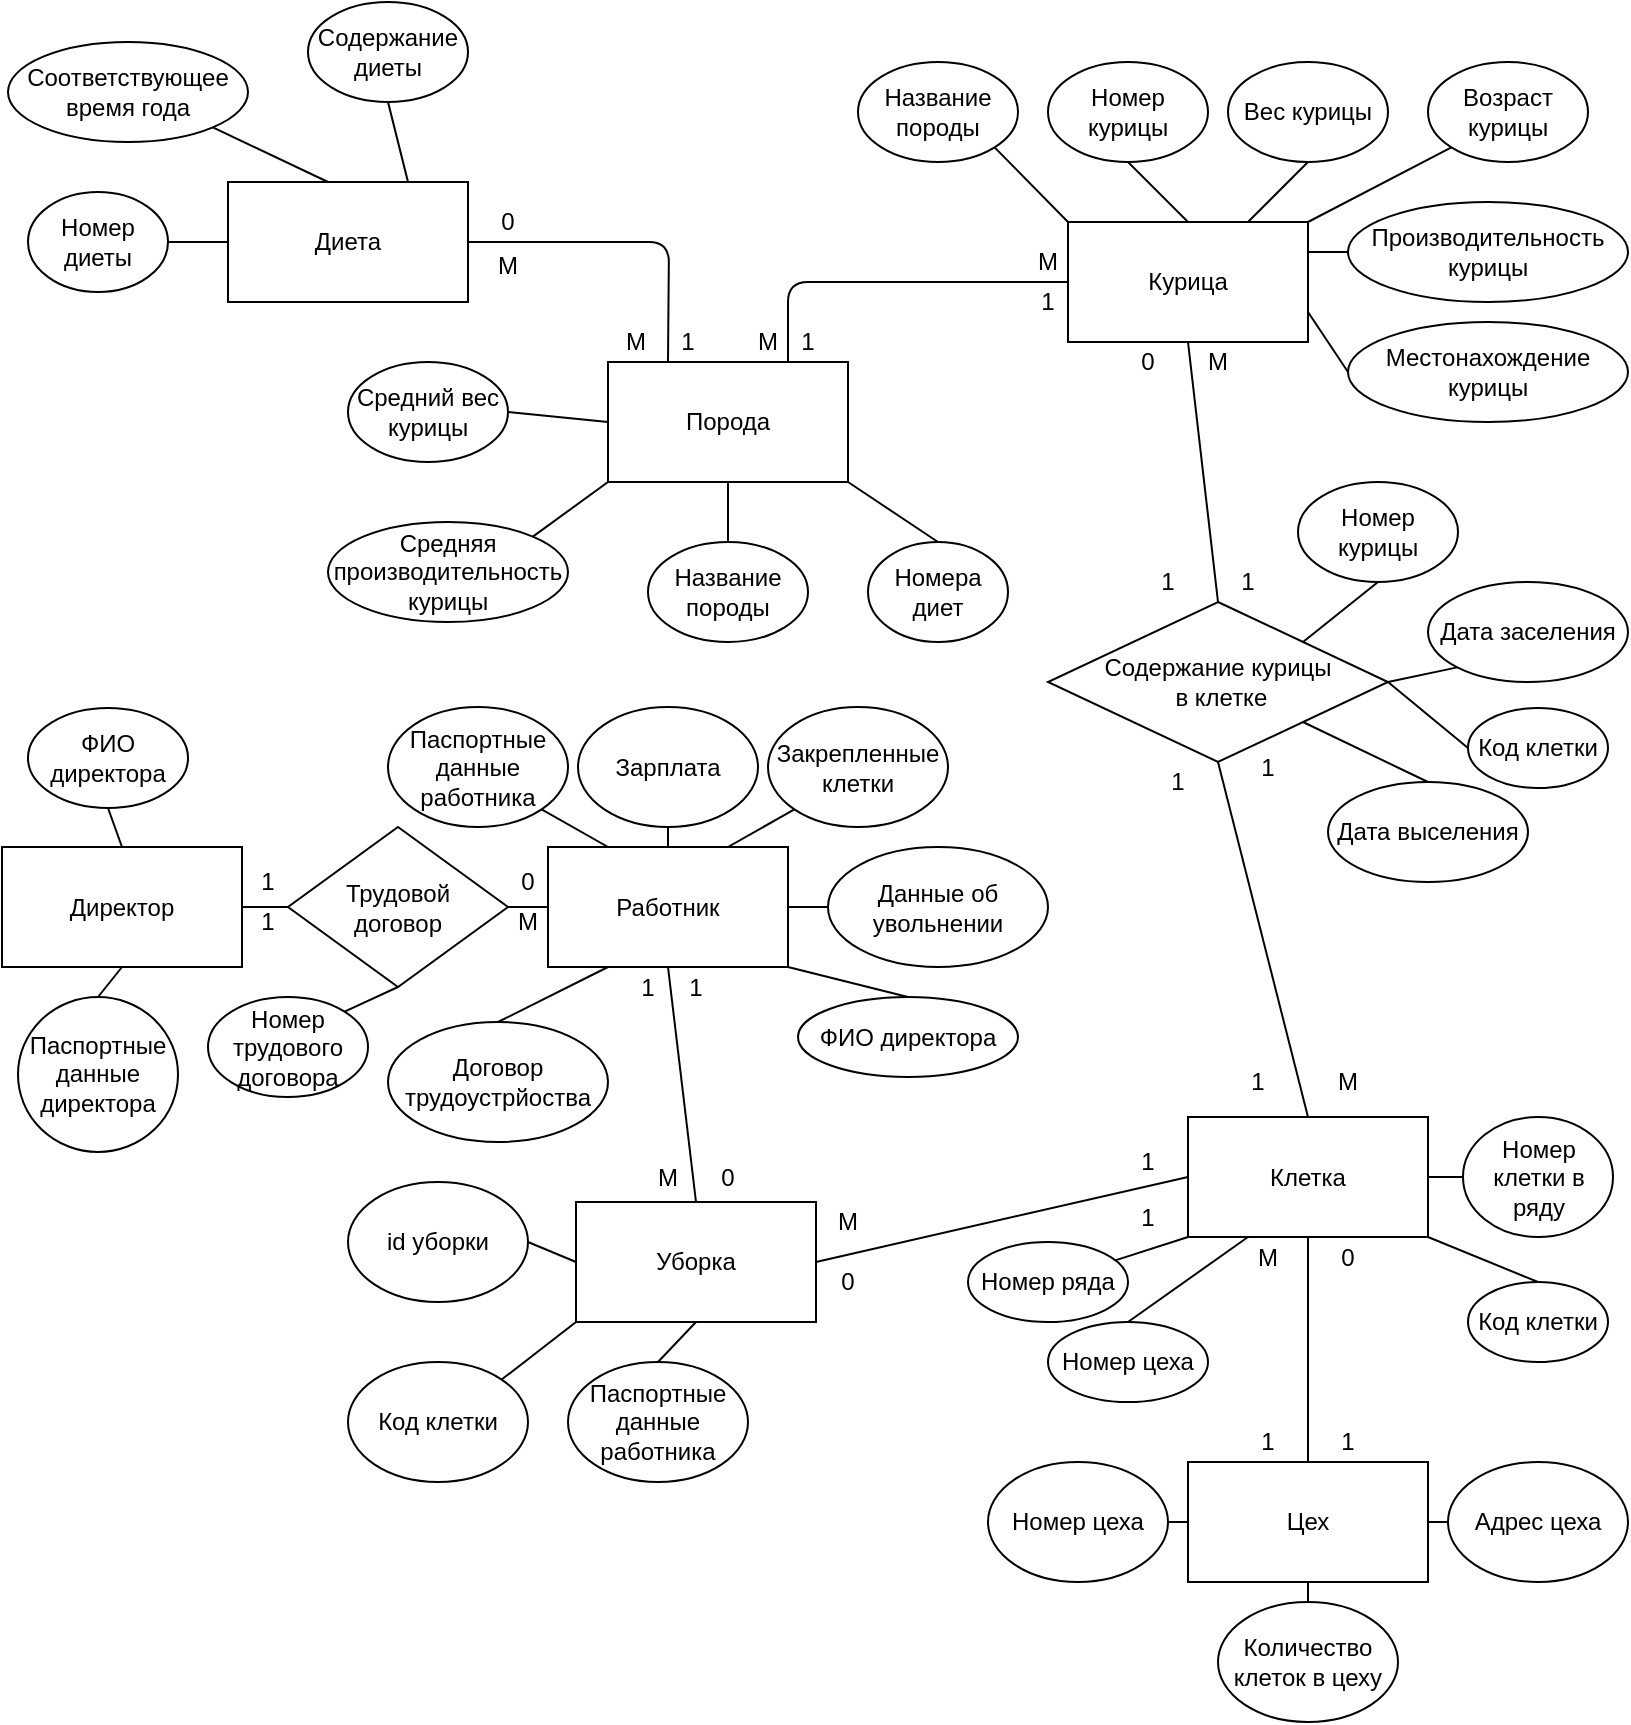 <mxfile version="13.9.6" type="device"><diagram id="3hygrFTuJTa6FnFG5Qnw" name="Page-1"><mxGraphModel dx="1837" dy="1015" grid="1" gridSize="10" guides="1" tooltips="1" connect="1" arrows="1" fold="1" page="1" pageScale="1" pageWidth="827" pageHeight="1169" math="0" shadow="0"><root><mxCell id="0"/><mxCell id="1" parent="0"/><mxCell id="dx85IP4r31LoN3M0915z-1" value="Диета" style="rounded=0;whiteSpace=wrap;html=1;" parent="1" vertex="1"><mxGeometry x="120" y="100" width="120" height="60" as="geometry"/></mxCell><mxCell id="dx85IP4r31LoN3M0915z-2" value="Номер диеты" style="ellipse;whiteSpace=wrap;html=1;" parent="1" vertex="1"><mxGeometry x="20" y="105" width="70" height="50" as="geometry"/></mxCell><mxCell id="dx85IP4r31LoN3M0915z-3" value="Соответствующее время года" style="ellipse;whiteSpace=wrap;html=1;" parent="1" vertex="1"><mxGeometry x="10" y="30" width="120" height="50" as="geometry"/></mxCell><mxCell id="dx85IP4r31LoN3M0915z-4" value="Содержание диеты" style="ellipse;whiteSpace=wrap;html=1;direction=south;" parent="1" vertex="1"><mxGeometry x="160" y="10" width="80" height="50" as="geometry"/></mxCell><mxCell id="dx85IP4r31LoN3M0915z-5" value="" style="endArrow=none;html=1;exitX=0.75;exitY=0;exitDx=0;exitDy=0;entryX=1;entryY=0.5;entryDx=0;entryDy=0;" parent="1" source="dx85IP4r31LoN3M0915z-1" target="dx85IP4r31LoN3M0915z-4" edge="1"><mxGeometry width="50" height="50" relative="1" as="geometry"><mxPoint x="390" y="190" as="sourcePoint"/><mxPoint x="440" y="140" as="targetPoint"/></mxGeometry></mxCell><mxCell id="dx85IP4r31LoN3M0915z-6" value="" style="endArrow=none;html=1;exitX=0.417;exitY=0;exitDx=0;exitDy=0;entryX=1;entryY=1;entryDx=0;entryDy=0;exitPerimeter=0;" parent="1" source="dx85IP4r31LoN3M0915z-1" target="dx85IP4r31LoN3M0915z-3" edge="1"><mxGeometry width="50" height="50" relative="1" as="geometry"><mxPoint x="220" y="110" as="sourcePoint"/><mxPoint x="210" y="70" as="targetPoint"/></mxGeometry></mxCell><mxCell id="dx85IP4r31LoN3M0915z-7" value="" style="endArrow=none;html=1;exitX=0;exitY=0.5;exitDx=0;exitDy=0;entryX=1;entryY=0.5;entryDx=0;entryDy=0;" parent="1" source="dx85IP4r31LoN3M0915z-1" target="dx85IP4r31LoN3M0915z-2" edge="1"><mxGeometry width="50" height="50" relative="1" as="geometry"><mxPoint x="230" y="120" as="sourcePoint"/><mxPoint x="83" y="135" as="targetPoint"/></mxGeometry></mxCell><mxCell id="dx85IP4r31LoN3M0915z-8" value="Порода" style="rounded=0;whiteSpace=wrap;html=1;" parent="1" vertex="1"><mxGeometry x="310" y="190" width="120" height="60" as="geometry"/></mxCell><mxCell id="dx85IP4r31LoN3M0915z-9" value="Название породы" style="ellipse;whiteSpace=wrap;html=1;" parent="1" vertex="1"><mxGeometry x="330" y="280" width="80" height="50" as="geometry"/></mxCell><mxCell id="dx85IP4r31LoN3M0915z-10" value="Средняя производительность курицы" style="ellipse;whiteSpace=wrap;html=1;" parent="1" vertex="1"><mxGeometry x="170" y="270" width="120" height="50" as="geometry"/></mxCell><mxCell id="dx85IP4r31LoN3M0915z-11" value="Средний вес курицы" style="ellipse;whiteSpace=wrap;html=1;" parent="1" vertex="1"><mxGeometry x="180" y="190" width="80" height="50" as="geometry"/></mxCell><mxCell id="dx85IP4r31LoN3M0915z-13" value="" style="endArrow=none;html=1;exitX=0.5;exitY=0;exitDx=0;exitDy=0;entryX=0.5;entryY=1;entryDx=0;entryDy=0;" parent="1" source="dx85IP4r31LoN3M0915z-9" target="dx85IP4r31LoN3M0915z-8" edge="1"><mxGeometry width="50" height="50" relative="1" as="geometry"><mxPoint x="390" y="280" as="sourcePoint"/><mxPoint x="440" y="230" as="targetPoint"/></mxGeometry></mxCell><mxCell id="dx85IP4r31LoN3M0915z-14" value="" style="endArrow=none;html=1;exitX=1;exitY=0;exitDx=0;exitDy=0;entryX=0;entryY=1;entryDx=0;entryDy=0;" parent="1" source="dx85IP4r31LoN3M0915z-10" target="dx85IP4r31LoN3M0915z-8" edge="1"><mxGeometry width="50" height="50" relative="1" as="geometry"><mxPoint x="380" y="290" as="sourcePoint"/><mxPoint x="380" y="260" as="targetPoint"/></mxGeometry></mxCell><mxCell id="dx85IP4r31LoN3M0915z-15" value="" style="endArrow=none;html=1;exitX=1;exitY=0.5;exitDx=0;exitDy=0;entryX=0;entryY=0.5;entryDx=0;entryDy=0;" parent="1" source="dx85IP4r31LoN3M0915z-11" target="dx85IP4r31LoN3M0915z-8" edge="1"><mxGeometry width="50" height="50" relative="1" as="geometry"><mxPoint x="390" y="300" as="sourcePoint"/><mxPoint x="390" y="270" as="targetPoint"/></mxGeometry></mxCell><mxCell id="dx85IP4r31LoN3M0915z-16" value="Курица" style="rounded=0;whiteSpace=wrap;html=1;" parent="1" vertex="1"><mxGeometry x="540" y="120" width="120" height="60" as="geometry"/></mxCell><mxCell id="dx85IP4r31LoN3M0915z-17" value="Номер курицы" style="ellipse;whiteSpace=wrap;html=1;" parent="1" vertex="1"><mxGeometry x="530" y="40" width="80" height="50" as="geometry"/></mxCell><mxCell id="dx85IP4r31LoN3M0915z-18" value="Вес курицы" style="ellipse;whiteSpace=wrap;html=1;" parent="1" vertex="1"><mxGeometry x="620" y="40" width="80" height="50" as="geometry"/></mxCell><mxCell id="dx85IP4r31LoN3M0915z-19" value="Возраст курицы" style="ellipse;whiteSpace=wrap;html=1;" parent="1" vertex="1"><mxGeometry x="720" y="40" width="80" height="50" as="geometry"/></mxCell><mxCell id="dx85IP4r31LoN3M0915z-20" value="Производительность курицы" style="ellipse;whiteSpace=wrap;html=1;" parent="1" vertex="1"><mxGeometry x="680" y="110" width="140" height="50" as="geometry"/></mxCell><mxCell id="dx85IP4r31LoN3M0915z-21" value="Местонахождение курицы" style="ellipse;whiteSpace=wrap;html=1;" parent="1" vertex="1"><mxGeometry x="680" y="170" width="140" height="50" as="geometry"/></mxCell><mxCell id="dx85IP4r31LoN3M0915z-22" value="" style="endArrow=none;html=1;exitX=1;exitY=0;exitDx=0;exitDy=0;entryX=0;entryY=1;entryDx=0;entryDy=0;" parent="1" source="dx85IP4r31LoN3M0915z-16" target="dx85IP4r31LoN3M0915z-19" edge="1"><mxGeometry width="50" height="50" relative="1" as="geometry"><mxPoint x="390" y="280" as="sourcePoint"/><mxPoint x="440" y="230" as="targetPoint"/></mxGeometry></mxCell><mxCell id="dx85IP4r31LoN3M0915z-23" value="" style="endArrow=none;html=1;entryX=0.5;entryY=1;entryDx=0;entryDy=0;exitX=0.5;exitY=0;exitDx=0;exitDy=0;" parent="1" source="dx85IP4r31LoN3M0915z-16" target="dx85IP4r31LoN3M0915z-17" edge="1"><mxGeometry width="50" height="50" relative="1" as="geometry"><mxPoint x="390" y="280" as="sourcePoint"/><mxPoint x="440" y="230" as="targetPoint"/></mxGeometry></mxCell><mxCell id="dx85IP4r31LoN3M0915z-24" value="" style="endArrow=none;html=1;exitX=0.5;exitY=1;exitDx=0;exitDy=0;entryX=0.75;entryY=0;entryDx=0;entryDy=0;" parent="1" source="dx85IP4r31LoN3M0915z-18" target="dx85IP4r31LoN3M0915z-16" edge="1"><mxGeometry width="50" height="50" relative="1" as="geometry"><mxPoint x="390" y="280" as="sourcePoint"/><mxPoint x="440" y="230" as="targetPoint"/></mxGeometry></mxCell><mxCell id="dx85IP4r31LoN3M0915z-25" value="" style="endArrow=none;html=1;entryX=0;entryY=0.5;entryDx=0;entryDy=0;exitX=1;exitY=0.25;exitDx=0;exitDy=0;" parent="1" source="dx85IP4r31LoN3M0915z-16" target="dx85IP4r31LoN3M0915z-20" edge="1"><mxGeometry width="50" height="50" relative="1" as="geometry"><mxPoint x="390" y="280" as="sourcePoint"/><mxPoint x="440" y="230" as="targetPoint"/></mxGeometry></mxCell><mxCell id="dx85IP4r31LoN3M0915z-26" value="" style="endArrow=none;html=1;exitX=0;exitY=0.5;exitDx=0;exitDy=0;entryX=1;entryY=0.75;entryDx=0;entryDy=0;" parent="1" source="dx85IP4r31LoN3M0915z-21" target="dx85IP4r31LoN3M0915z-16" edge="1"><mxGeometry width="50" height="50" relative="1" as="geometry"><mxPoint x="390" y="280" as="sourcePoint"/><mxPoint x="440" y="230" as="targetPoint"/></mxGeometry></mxCell><mxCell id="dx85IP4r31LoN3M0915z-27" value="Директор" style="rounded=0;whiteSpace=wrap;html=1;" parent="1" vertex="1"><mxGeometry x="7" y="432.5" width="120" height="60" as="geometry"/></mxCell><mxCell id="dx85IP4r31LoN3M0915z-28" value="ФИО директора" style="ellipse;whiteSpace=wrap;html=1;" parent="1" vertex="1"><mxGeometry x="20" y="363" width="80" height="50" as="geometry"/></mxCell><mxCell id="dx85IP4r31LoN3M0915z-29" value="" style="endArrow=none;html=1;exitX=0.5;exitY=0;exitDx=0;exitDy=0;entryX=0.5;entryY=1;entryDx=0;entryDy=0;" parent="1" source="dx85IP4r31LoN3M0915z-27" target="dx85IP4r31LoN3M0915z-28" edge="1"><mxGeometry width="50" height="50" relative="1" as="geometry"><mxPoint x="310" y="453" as="sourcePoint"/><mxPoint x="360" y="403" as="targetPoint"/></mxGeometry></mxCell><mxCell id="dx85IP4r31LoN3M0915z-30" value="Работник" style="rounded=0;whiteSpace=wrap;html=1;" parent="1" vertex="1"><mxGeometry x="280" y="432.5" width="120" height="60" as="geometry"/></mxCell><mxCell id="dx85IP4r31LoN3M0915z-31" value="Паспортные данные работника" style="ellipse;whiteSpace=wrap;html=1;" parent="1" vertex="1"><mxGeometry x="200" y="362.5" width="90" height="60" as="geometry"/></mxCell><mxCell id="dx85IP4r31LoN3M0915z-32" value="Зарплата" style="ellipse;whiteSpace=wrap;html=1;" parent="1" vertex="1"><mxGeometry x="295" y="362.5" width="90" height="60" as="geometry"/></mxCell><mxCell id="dx85IP4r31LoN3M0915z-33" value="Договор трудоустрйоства" style="ellipse;whiteSpace=wrap;html=1;" parent="1" vertex="1"><mxGeometry x="200" y="520" width="110" height="60" as="geometry"/></mxCell><mxCell id="dx85IP4r31LoN3M0915z-34" value="Данные об увольнении" style="ellipse;whiteSpace=wrap;html=1;" parent="1" vertex="1"><mxGeometry x="420" y="432.5" width="110" height="60" as="geometry"/></mxCell><mxCell id="dx85IP4r31LoN3M0915z-35" value="Закрепленные клетки" style="ellipse;whiteSpace=wrap;html=1;" parent="1" vertex="1"><mxGeometry x="390" y="362.5" width="90" height="60" as="geometry"/></mxCell><mxCell id="dx85IP4r31LoN3M0915z-36" value="" style="endArrow=none;html=1;exitX=1;exitY=1;exitDx=0;exitDy=0;entryX=0.25;entryY=0;entryDx=0;entryDy=0;" parent="1" source="dx85IP4r31LoN3M0915z-31" target="dx85IP4r31LoN3M0915z-30" edge="1"><mxGeometry width="50" height="50" relative="1" as="geometry"><mxPoint x="320" y="482.5" as="sourcePoint"/><mxPoint x="370" y="432.5" as="targetPoint"/></mxGeometry></mxCell><mxCell id="dx85IP4r31LoN3M0915z-37" value="" style="endArrow=none;html=1;exitX=0.5;exitY=0;exitDx=0;exitDy=0;entryX=0.5;entryY=1;entryDx=0;entryDy=0;" parent="1" source="dx85IP4r31LoN3M0915z-30" target="dx85IP4r31LoN3M0915z-32" edge="1"><mxGeometry width="50" height="50" relative="1" as="geometry"><mxPoint x="320" y="482.5" as="sourcePoint"/><mxPoint x="370" y="432.5" as="targetPoint"/></mxGeometry></mxCell><mxCell id="dx85IP4r31LoN3M0915z-38" value="" style="endArrow=none;html=1;exitX=0.75;exitY=0;exitDx=0;exitDy=0;entryX=0;entryY=1;entryDx=0;entryDy=0;" parent="1" source="dx85IP4r31LoN3M0915z-30" target="dx85IP4r31LoN3M0915z-35" edge="1"><mxGeometry width="50" height="50" relative="1" as="geometry"><mxPoint x="370" y="492.5" as="sourcePoint"/><mxPoint x="420" y="442.5" as="targetPoint"/></mxGeometry></mxCell><mxCell id="dx85IP4r31LoN3M0915z-39" value="" style="endArrow=none;html=1;exitX=0;exitY=0.5;exitDx=0;exitDy=0;entryX=1;entryY=0.5;entryDx=0;entryDy=0;" parent="1" source="dx85IP4r31LoN3M0915z-34" edge="1" target="dx85IP4r31LoN3M0915z-30"><mxGeometry width="50" height="50" relative="1" as="geometry"><mxPoint x="330" y="532.5" as="sourcePoint"/><mxPoint x="370" y="492.5" as="targetPoint"/></mxGeometry></mxCell><mxCell id="dx85IP4r31LoN3M0915z-40" value="" style="endArrow=none;html=1;entryX=0.25;entryY=1;entryDx=0;entryDy=0;exitX=0.5;exitY=0;exitDx=0;exitDy=0;" parent="1" source="dx85IP4r31LoN3M0915z-33" target="dx85IP4r31LoN3M0915z-30" edge="1"><mxGeometry width="50" height="50" relative="1" as="geometry"><mxPoint x="310" y="542.5" as="sourcePoint"/><mxPoint x="360" y="492.5" as="targetPoint"/></mxGeometry></mxCell><mxCell id="dx85IP4r31LoN3M0915z-41" value="Клетка" style="rounded=0;whiteSpace=wrap;html=1;" parent="1" vertex="1"><mxGeometry x="600" y="567.5" width="120" height="60" as="geometry"/></mxCell><mxCell id="dx85IP4r31LoN3M0915z-42" value="Код клетки" style="ellipse;whiteSpace=wrap;html=1;" parent="1" vertex="1"><mxGeometry x="740" y="650" width="70" height="40" as="geometry"/></mxCell><mxCell id="dx85IP4r31LoN3M0915z-43" value="Номер цеха" style="ellipse;whiteSpace=wrap;html=1;" parent="1" vertex="1"><mxGeometry x="530" y="670" width="80" height="40" as="geometry"/></mxCell><mxCell id="dx85IP4r31LoN3M0915z-44" value="Номер ряда" style="ellipse;whiteSpace=wrap;html=1;" parent="1" vertex="1"><mxGeometry x="490" y="630" width="80" height="40" as="geometry"/></mxCell><mxCell id="dx85IP4r31LoN3M0915z-45" value="Номер клетки в ряду" style="ellipse;whiteSpace=wrap;html=1;" parent="1" vertex="1"><mxGeometry x="737.5" y="567.5" width="75" height="60" as="geometry"/></mxCell><mxCell id="dx85IP4r31LoN3M0915z-47" value="" style="endArrow=none;html=1;entryX=1;entryY=0.5;entryDx=0;entryDy=0;exitX=0;exitY=0.5;exitDx=0;exitDy=0;" parent="1" source="dx85IP4r31LoN3M0915z-45" target="dx85IP4r31LoN3M0915z-41" edge="1"><mxGeometry width="50" height="50" relative="1" as="geometry"><mxPoint x="740" y="598" as="sourcePoint"/><mxPoint x="570" y="500" as="targetPoint"/></mxGeometry></mxCell><mxCell id="dx85IP4r31LoN3M0915z-48" value="" style="endArrow=none;html=1;entryX=0;entryY=1;entryDx=0;entryDy=0;" parent="1" source="dx85IP4r31LoN3M0915z-44" target="dx85IP4r31LoN3M0915z-41" edge="1"><mxGeometry width="50" height="50" relative="1" as="geometry"><mxPoint x="520" y="550" as="sourcePoint"/><mxPoint x="570" y="500" as="targetPoint"/></mxGeometry></mxCell><mxCell id="dx85IP4r31LoN3M0915z-49" value="" style="endArrow=none;html=1;exitX=0.5;exitY=0;exitDx=0;exitDy=0;entryX=0.25;entryY=1;entryDx=0;entryDy=0;" parent="1" source="dx85IP4r31LoN3M0915z-43" target="dx85IP4r31LoN3M0915z-41" edge="1"><mxGeometry width="50" height="50" relative="1" as="geometry"><mxPoint x="520" y="550" as="sourcePoint"/><mxPoint x="570" y="500" as="targetPoint"/></mxGeometry></mxCell><mxCell id="dx85IP4r31LoN3M0915z-50" value="" style="endArrow=none;html=1;exitX=0.5;exitY=0;exitDx=0;exitDy=0;entryX=1;entryY=1;entryDx=0;entryDy=0;" parent="1" source="dx85IP4r31LoN3M0915z-42" target="dx85IP4r31LoN3M0915z-41" edge="1"><mxGeometry width="50" height="50" relative="1" as="geometry"><mxPoint x="520" y="550" as="sourcePoint"/><mxPoint x="570" y="500" as="targetPoint"/></mxGeometry></mxCell><mxCell id="dx85IP4r31LoN3M0915z-52" value="" style="endArrow=none;html=1;exitX=1;exitY=0.5;exitDx=0;exitDy=0;edgeStyle=orthogonalEdgeStyle;" parent="1" source="dx85IP4r31LoN3M0915z-1" edge="1"><mxGeometry width="50" height="50" relative="1" as="geometry"><mxPoint x="450" y="330" as="sourcePoint"/><mxPoint x="340" y="190" as="targetPoint"/></mxGeometry></mxCell><mxCell id="dx85IP4r31LoN3M0915z-53" value="М" style="text;html=1;strokeColor=none;fillColor=none;align=center;verticalAlign=middle;whiteSpace=wrap;rounded=0;" parent="1" vertex="1"><mxGeometry x="304" y="170" width="40" height="20" as="geometry"/></mxCell><mxCell id="dx85IP4r31LoN3M0915z-54" value="М" style="text;html=1;strokeColor=none;fillColor=none;align=center;verticalAlign=middle;whiteSpace=wrap;rounded=0;" parent="1" vertex="1"><mxGeometry x="240" y="132" width="40" height="20" as="geometry"/></mxCell><mxCell id="dx85IP4r31LoN3M0915z-55" value="0" style="text;html=1;strokeColor=none;fillColor=none;align=center;verticalAlign=middle;whiteSpace=wrap;rounded=0;" parent="1" vertex="1"><mxGeometry x="240" y="110" width="40" height="20" as="geometry"/></mxCell><mxCell id="dx85IP4r31LoN3M0915z-56" value="1" style="text;html=1;strokeColor=none;fillColor=none;align=center;verticalAlign=middle;whiteSpace=wrap;rounded=0;" parent="1" vertex="1"><mxGeometry x="330" y="170" width="40" height="20" as="geometry"/></mxCell><mxCell id="dx85IP4r31LoN3M0915z-57" value="" style="endArrow=none;html=1;exitX=0;exitY=0.5;exitDx=0;exitDy=0;edgeStyle=orthogonalEdgeStyle;entryX=0.75;entryY=0;entryDx=0;entryDy=0;" parent="1" source="dx85IP4r31LoN3M0915z-16" target="dx85IP4r31LoN3M0915z-8" edge="1"><mxGeometry width="50" height="50" relative="1" as="geometry"><mxPoint x="354" y="105" as="sourcePoint"/><mxPoint x="454" y="165" as="targetPoint"/></mxGeometry></mxCell><mxCell id="dx85IP4r31LoN3M0915z-58" value="М" style="text;html=1;strokeColor=none;fillColor=none;align=center;verticalAlign=middle;whiteSpace=wrap;rounded=0;" parent="1" vertex="1"><mxGeometry x="370" y="170" width="40" height="20" as="geometry"/></mxCell><mxCell id="dx85IP4r31LoN3M0915z-59" value="М" style="text;html=1;strokeColor=none;fillColor=none;align=center;verticalAlign=middle;whiteSpace=wrap;rounded=0;" parent="1" vertex="1"><mxGeometry x="510" y="130" width="40" height="20" as="geometry"/></mxCell><mxCell id="dx85IP4r31LoN3M0915z-60" value="1" style="text;html=1;strokeColor=none;fillColor=none;align=center;verticalAlign=middle;whiteSpace=wrap;rounded=0;" parent="1" vertex="1"><mxGeometry x="390" y="170" width="40" height="20" as="geometry"/></mxCell><mxCell id="dx85IP4r31LoN3M0915z-61" value="1" style="text;html=1;strokeColor=none;fillColor=none;align=center;verticalAlign=middle;whiteSpace=wrap;rounded=0;" parent="1" vertex="1"><mxGeometry x="510" y="150" width="40" height="20" as="geometry"/></mxCell><mxCell id="dx85IP4r31LoN3M0915z-63" value="1" style="text;html=1;strokeColor=none;fillColor=none;align=center;verticalAlign=middle;whiteSpace=wrap;rounded=0;" parent="1" vertex="1"><mxGeometry x="120" y="440" width="40" height="20" as="geometry"/></mxCell><mxCell id="dx85IP4r31LoN3M0915z-64" value="0&lt;span style=&quot;color: rgba(0 , 0 , 0 , 0) ; font-family: monospace ; font-size: 0px&quot;&gt;%3CmxGraphModel%3E%3Croot%3E%3CmxCell%20id%3D%220%22%2F%3E%3CmxCell%20id%3D%221%22%20parent%3D%220%22%2F%3E%3CmxCell%20id%3D%222%22%20value%3D%221%22%20style%3D%22text%3Bhtml%3D1%3BstrokeColor%3Dnone%3BfillColor%3Dnone%3Balign%3Dcenter%3BverticalAlign%3Dmiddle%3BwhiteSpace%3Dwrap%3Brounded%3D0%3B%22%20vertex%3D%221%22%20parent%3D%221%22%3E%3CmxGeometry%20x%3D%22330%22%20y%3D%22170%22%20width%3D%2240%22%20height%3D%2220%22%20as%3D%22geometry%22%2F%3E%3C%2FmxCell%3E%3C%2Froot%3E%3C%2FmxGraphModel%3E&lt;/span&gt;" style="text;html=1;strokeColor=none;fillColor=none;align=center;verticalAlign=middle;whiteSpace=wrap;rounded=0;" parent="1" vertex="1"><mxGeometry x="250" y="440" width="40" height="20" as="geometry"/></mxCell><mxCell id="dx85IP4r31LoN3M0915z-65" value="М" style="text;html=1;strokeColor=none;fillColor=none;align=center;verticalAlign=middle;whiteSpace=wrap;rounded=0;" parent="1" vertex="1"><mxGeometry x="250" y="460" width="40" height="20" as="geometry"/></mxCell><mxCell id="dx85IP4r31LoN3M0915z-66" value="1" style="text;html=1;strokeColor=none;fillColor=none;align=center;verticalAlign=middle;whiteSpace=wrap;rounded=0;" parent="1" vertex="1"><mxGeometry x="120" y="460" width="40" height="20" as="geometry"/></mxCell><mxCell id="dx85IP4r31LoN3M0915z-67" value="Содержание курицы&lt;br&gt;&amp;nbsp;в клетке" style="rhombus;whiteSpace=wrap;html=1;" parent="1" vertex="1"><mxGeometry x="530" y="310" width="170" height="80" as="geometry"/></mxCell><mxCell id="dx85IP4r31LoN3M0915z-68" value="Дата заселения" style="ellipse;whiteSpace=wrap;html=1;" parent="1" vertex="1"><mxGeometry x="720" y="300" width="100" height="50" as="geometry"/></mxCell><mxCell id="dx85IP4r31LoN3M0915z-69" value="" style="endArrow=none;html=1;entryX=0;entryY=1;entryDx=0;entryDy=0;exitX=1;exitY=0.5;exitDx=0;exitDy=0;" parent="1" source="dx85IP4r31LoN3M0915z-67" target="dx85IP4r31LoN3M0915z-68" edge="1"><mxGeometry width="50" height="50" relative="1" as="geometry"><mxPoint x="500" y="400" as="sourcePoint"/><mxPoint x="550" y="350" as="targetPoint"/></mxGeometry></mxCell><mxCell id="dx85IP4r31LoN3M0915z-70" value="" style="endArrow=none;html=1;entryX=0.5;entryY=1;entryDx=0;entryDy=0;exitX=0.5;exitY=0;exitDx=0;exitDy=0;" parent="1" source="dx85IP4r31LoN3M0915z-67" target="dx85IP4r31LoN3M0915z-16" edge="1"><mxGeometry width="50" height="50" relative="1" as="geometry"><mxPoint x="500" y="400" as="sourcePoint"/><mxPoint x="550" y="350" as="targetPoint"/></mxGeometry></mxCell><mxCell id="dx85IP4r31LoN3M0915z-72" value="" style="endArrow=none;html=1;entryX=0.5;entryY=1;entryDx=0;entryDy=0;exitX=0.5;exitY=0;exitDx=0;exitDy=0;" parent="1" source="dx85IP4r31LoN3M0915z-41" target="dx85IP4r31LoN3M0915z-67" edge="1"><mxGeometry width="50" height="50" relative="1" as="geometry"><mxPoint x="500" y="400" as="sourcePoint"/><mxPoint x="550" y="350" as="targetPoint"/></mxGeometry></mxCell><mxCell id="dx85IP4r31LoN3M0915z-76" value="1" style="text;html=1;strokeColor=none;fillColor=none;align=center;verticalAlign=middle;whiteSpace=wrap;rounded=0;" parent="1" vertex="1"><mxGeometry x="620" y="382.5" width="40" height="20" as="geometry"/></mxCell><mxCell id="dx85IP4r31LoN3M0915z-77" value="М" style="text;html=1;strokeColor=none;fillColor=none;align=center;verticalAlign=middle;whiteSpace=wrap;rounded=0;" parent="1" vertex="1"><mxGeometry x="660" y="540" width="40" height="20" as="geometry"/></mxCell><mxCell id="dx85IP4r31LoN3M0915z-78" value="1" style="text;html=1;strokeColor=none;fillColor=none;align=center;verticalAlign=middle;whiteSpace=wrap;rounded=0;" parent="1" vertex="1"><mxGeometry x="610" y="290" width="40" height="20" as="geometry"/></mxCell><mxCell id="dx85IP4r31LoN3M0915z-79" value="М" style="text;html=1;strokeColor=none;fillColor=none;align=center;verticalAlign=middle;whiteSpace=wrap;rounded=0;" parent="1" vertex="1"><mxGeometry x="595" y="180" width="40" height="20" as="geometry"/></mxCell><mxCell id="dx85IP4r31LoN3M0915z-82" value="1" style="text;html=1;strokeColor=none;fillColor=none;align=center;verticalAlign=middle;whiteSpace=wrap;rounded=0;" parent="1" vertex="1"><mxGeometry x="575" y="390" width="40" height="20" as="geometry"/></mxCell><mxCell id="dx85IP4r31LoN3M0915z-83" value="1" style="text;html=1;strokeColor=none;fillColor=none;align=center;verticalAlign=middle;whiteSpace=wrap;rounded=0;" parent="1" vertex="1"><mxGeometry x="615" y="540" width="40" height="20" as="geometry"/></mxCell><mxCell id="dx85IP4r31LoN3M0915z-84" value="1" style="text;html=1;strokeColor=none;fillColor=none;align=center;verticalAlign=middle;whiteSpace=wrap;rounded=0;" parent="1" vertex="1"><mxGeometry x="570" y="290" width="40" height="20" as="geometry"/></mxCell><mxCell id="dx85IP4r31LoN3M0915z-85" value="0" style="text;html=1;strokeColor=none;fillColor=none;align=center;verticalAlign=middle;whiteSpace=wrap;rounded=0;" parent="1" vertex="1"><mxGeometry x="560" y="180" width="40" height="20" as="geometry"/></mxCell><mxCell id="dx85IP4r31LoN3M0915z-86" value="ФИО директора" style="ellipse;whiteSpace=wrap;html=1;" parent="1" vertex="1"><mxGeometry x="405" y="507.5" width="110" height="40" as="geometry"/></mxCell><mxCell id="dx85IP4r31LoN3M0915z-87" value="" style="endArrow=none;html=1;exitX=1;exitY=1;exitDx=0;exitDy=0;entryX=0.5;entryY=0;entryDx=0;entryDy=0;" parent="1" source="dx85IP4r31LoN3M0915z-30" target="dx85IP4r31LoN3M0915z-86" edge="1"><mxGeometry width="50" height="50" relative="1" as="geometry"><mxPoint x="500" y="500" as="sourcePoint"/><mxPoint x="550" y="450" as="targetPoint"/></mxGeometry></mxCell><mxCell id="dx85IP4r31LoN3M0915z-88" value="Номера диет" style="ellipse;whiteSpace=wrap;html=1;" parent="1" vertex="1"><mxGeometry x="440" y="280" width="70" height="50" as="geometry"/></mxCell><mxCell id="dx85IP4r31LoN3M0915z-89" value="" style="endArrow=none;html=1;exitX=0.5;exitY=0;exitDx=0;exitDy=0;entryX=1;entryY=1;entryDx=0;entryDy=0;" parent="1" source="dx85IP4r31LoN3M0915z-88" target="dx85IP4r31LoN3M0915z-8" edge="1"><mxGeometry width="50" height="50" relative="1" as="geometry"><mxPoint x="500" y="300" as="sourcePoint"/><mxPoint x="550" y="250" as="targetPoint"/></mxGeometry></mxCell><mxCell id="dx85IP4r31LoN3M0915z-90" value="Название породы" style="ellipse;whiteSpace=wrap;html=1;" parent="1" vertex="1"><mxGeometry x="435" y="40" width="80" height="50" as="geometry"/></mxCell><mxCell id="dx85IP4r31LoN3M0915z-93" value="" style="endArrow=none;html=1;exitX=1;exitY=1;exitDx=0;exitDy=0;entryX=0;entryY=0;entryDx=0;entryDy=0;" parent="1" source="dx85IP4r31LoN3M0915z-90" target="dx85IP4r31LoN3M0915z-16" edge="1"><mxGeometry width="50" height="50" relative="1" as="geometry"><mxPoint x="660" y="300" as="sourcePoint"/><mxPoint x="710" y="250" as="targetPoint"/></mxGeometry></mxCell><mxCell id="dx85IP4r31LoN3M0915z-95" value="Номер курицы" style="ellipse;whiteSpace=wrap;html=1;" parent="1" vertex="1"><mxGeometry x="655" y="250" width="80" height="50" as="geometry"/></mxCell><mxCell id="dx85IP4r31LoN3M0915z-96" value="Код клетки" style="ellipse;whiteSpace=wrap;html=1;" parent="1" vertex="1"><mxGeometry x="740" y="363" width="70" height="40" as="geometry"/></mxCell><mxCell id="dx85IP4r31LoN3M0915z-98" value="" style="endArrow=none;html=1;entryX=0.5;entryY=1;entryDx=0;entryDy=0;exitX=1;exitY=0;exitDx=0;exitDy=0;" parent="1" source="dx85IP4r31LoN3M0915z-67" target="dx85IP4r31LoN3M0915z-95" edge="1"><mxGeometry width="50" height="50" relative="1" as="geometry"><mxPoint x="530" y="480" as="sourcePoint"/><mxPoint x="580" y="430" as="targetPoint"/></mxGeometry></mxCell><mxCell id="dx85IP4r31LoN3M0915z-99" value="" style="endArrow=none;html=1;entryX=0;entryY=0.5;entryDx=0;entryDy=0;exitX=1;exitY=0.5;exitDx=0;exitDy=0;" parent="1" source="dx85IP4r31LoN3M0915z-67" target="dx85IP4r31LoN3M0915z-96" edge="1"><mxGeometry width="50" height="50" relative="1" as="geometry"><mxPoint x="530" y="480" as="sourcePoint"/><mxPoint x="580" y="430" as="targetPoint"/></mxGeometry></mxCell><mxCell id="dx85IP4r31LoN3M0915z-102" value="" style="endArrow=none;html=1;exitX=1;exitY=0.5;exitDx=0;exitDy=0;entryX=0;entryY=0.5;entryDx=0;entryDy=0;" parent="1" source="dx85IP4r31LoN3M0915z-27" edge="1"><mxGeometry width="50" height="50" relative="1" as="geometry"><mxPoint x="260" y="380" as="sourcePoint"/><mxPoint x="150" y="462.5" as="targetPoint"/></mxGeometry></mxCell><mxCell id="dx85IP4r31LoN3M0915z-103" value="" style="endArrow=none;html=1;exitX=1;exitY=0.5;exitDx=0;exitDy=0;entryX=0;entryY=0.5;entryDx=0;entryDy=0;" parent="1" target="dx85IP4r31LoN3M0915z-30" edge="1"><mxGeometry width="50" height="50" relative="1" as="geometry"><mxPoint x="260" y="462.5" as="sourcePoint"/><mxPoint x="160" y="472.5" as="targetPoint"/></mxGeometry></mxCell><mxCell id="dx85IP4r31LoN3M0915z-104" value="Номер трудового договора" style="ellipse;whiteSpace=wrap;html=1;" parent="1" vertex="1"><mxGeometry x="110" y="507.5" width="80" height="50" as="geometry"/></mxCell><mxCell id="dx85IP4r31LoN3M0915z-105" value="" style="endArrow=none;html=1;entryX=0.5;entryY=1;entryDx=0;entryDy=0;exitX=1;exitY=0;exitDx=0;exitDy=0;" parent="1" source="dx85IP4r31LoN3M0915z-104" target="JvPCIDhJvQEWhyGMrATG-45" edge="1"><mxGeometry width="50" height="50" relative="1" as="geometry"><mxPoint x="180" y="500" as="sourcePoint"/><mxPoint x="177.5" y="492.5" as="targetPoint"/></mxGeometry></mxCell><mxCell id="JvPCIDhJvQEWhyGMrATG-6" value="Дата выселения" style="ellipse;whiteSpace=wrap;html=1;" vertex="1" parent="1"><mxGeometry x="670" y="400" width="100" height="50" as="geometry"/></mxCell><mxCell id="JvPCIDhJvQEWhyGMrATG-7" value="" style="endArrow=none;html=1;exitX=0.5;exitY=0;exitDx=0;exitDy=0;entryX=1;entryY=1;entryDx=0;entryDy=0;" edge="1" parent="1" source="JvPCIDhJvQEWhyGMrATG-6" target="dx85IP4r31LoN3M0915z-67"><mxGeometry width="50" height="50" relative="1" as="geometry"><mxPoint x="390" y="320" as="sourcePoint"/><mxPoint x="440" y="270" as="targetPoint"/></mxGeometry></mxCell><mxCell id="JvPCIDhJvQEWhyGMrATG-9" value="Уборка" style="rounded=0;whiteSpace=wrap;html=1;" vertex="1" parent="1"><mxGeometry x="294" y="610" width="120" height="60" as="geometry"/></mxCell><mxCell id="JvPCIDhJvQEWhyGMrATG-11" value="" style="endArrow=none;html=1;exitX=0.5;exitY=0;exitDx=0;exitDy=0;entryX=0.5;entryY=1;entryDx=0;entryDy=0;" edge="1" parent="1" source="JvPCIDhJvQEWhyGMrATG-9" target="dx85IP4r31LoN3M0915z-30"><mxGeometry width="50" height="50" relative="1" as="geometry"><mxPoint x="390" y="480" as="sourcePoint"/><mxPoint x="440" y="430" as="targetPoint"/></mxGeometry></mxCell><mxCell id="JvPCIDhJvQEWhyGMrATG-12" value="id уборки" style="ellipse;whiteSpace=wrap;html=1;" vertex="1" parent="1"><mxGeometry x="180" y="600" width="90" height="60" as="geometry"/></mxCell><mxCell id="JvPCIDhJvQEWhyGMrATG-13" value="Код клетки" style="ellipse;whiteSpace=wrap;html=1;" vertex="1" parent="1"><mxGeometry x="180" y="690" width="90" height="60" as="geometry"/></mxCell><mxCell id="JvPCIDhJvQEWhyGMrATG-14" value="Паспортные данные работника" style="ellipse;whiteSpace=wrap;html=1;" vertex="1" parent="1"><mxGeometry x="290" y="690" width="90" height="60" as="geometry"/></mxCell><mxCell id="JvPCIDhJvQEWhyGMrATG-15" value="" style="endArrow=none;html=1;exitX=0.5;exitY=0;exitDx=0;exitDy=0;entryX=0.5;entryY=1;entryDx=0;entryDy=0;" edge="1" parent="1" source="JvPCIDhJvQEWhyGMrATG-14" target="JvPCIDhJvQEWhyGMrATG-9"><mxGeometry width="50" height="50" relative="1" as="geometry"><mxPoint x="390" y="720" as="sourcePoint"/><mxPoint x="440" y="670" as="targetPoint"/></mxGeometry></mxCell><mxCell id="JvPCIDhJvQEWhyGMrATG-16" value="" style="endArrow=none;html=1;exitX=1;exitY=0;exitDx=0;exitDy=0;entryX=0;entryY=1;entryDx=0;entryDy=0;" edge="1" parent="1" source="JvPCIDhJvQEWhyGMrATG-13" target="JvPCIDhJvQEWhyGMrATG-9"><mxGeometry width="50" height="50" relative="1" as="geometry"><mxPoint x="390" y="720" as="sourcePoint"/><mxPoint x="440" y="670" as="targetPoint"/></mxGeometry></mxCell><mxCell id="JvPCIDhJvQEWhyGMrATG-17" value="" style="endArrow=none;html=1;exitX=1;exitY=0.5;exitDx=0;exitDy=0;entryX=0;entryY=0.5;entryDx=0;entryDy=0;" edge="1" parent="1" source="JvPCIDhJvQEWhyGMrATG-12" target="JvPCIDhJvQEWhyGMrATG-9"><mxGeometry width="50" height="50" relative="1" as="geometry"><mxPoint x="390" y="720" as="sourcePoint"/><mxPoint x="440" y="670" as="targetPoint"/></mxGeometry></mxCell><mxCell id="JvPCIDhJvQEWhyGMrATG-18" value="" style="endArrow=none;html=1;exitX=1;exitY=0.5;exitDx=0;exitDy=0;entryX=0;entryY=0.5;entryDx=0;entryDy=0;" edge="1" parent="1" source="JvPCIDhJvQEWhyGMrATG-9" target="dx85IP4r31LoN3M0915z-41"><mxGeometry width="50" height="50" relative="1" as="geometry"><mxPoint x="390" y="720" as="sourcePoint"/><mxPoint x="440" y="670" as="targetPoint"/></mxGeometry></mxCell><mxCell id="JvPCIDhJvQEWhyGMrATG-19" value="Паспортные данные директора" style="ellipse;whiteSpace=wrap;html=1;" vertex="1" parent="1"><mxGeometry x="15" y="507.5" width="80" height="77.5" as="geometry"/></mxCell><mxCell id="JvPCIDhJvQEWhyGMrATG-20" value="" style="endArrow=none;html=1;exitX=0.5;exitY=0;exitDx=0;exitDy=0;entryX=0.5;entryY=1;entryDx=0;entryDy=0;" edge="1" parent="1" source="JvPCIDhJvQEWhyGMrATG-19" target="dx85IP4r31LoN3M0915z-27"><mxGeometry width="50" height="50" relative="1" as="geometry"><mxPoint x="390" y="480" as="sourcePoint"/><mxPoint x="440" y="430" as="targetPoint"/></mxGeometry></mxCell><mxCell id="JvPCIDhJvQEWhyGMrATG-22" value="Цех" style="rounded=0;whiteSpace=wrap;html=1;" vertex="1" parent="1"><mxGeometry x="600" y="740" width="120" height="60" as="geometry"/></mxCell><mxCell id="JvPCIDhJvQEWhyGMrATG-23" value="Номер цеха" style="ellipse;whiteSpace=wrap;html=1;" vertex="1" parent="1"><mxGeometry x="500" y="740" width="90" height="60" as="geometry"/></mxCell><mxCell id="JvPCIDhJvQEWhyGMrATG-24" value="Адрес цеха" style="ellipse;whiteSpace=wrap;html=1;" vertex="1" parent="1"><mxGeometry x="730" y="740" width="90" height="60" as="geometry"/></mxCell><mxCell id="JvPCIDhJvQEWhyGMrATG-25" value="Количество клеток в цеху" style="ellipse;whiteSpace=wrap;html=1;" vertex="1" parent="1"><mxGeometry x="615" y="810" width="90" height="60" as="geometry"/></mxCell><mxCell id="JvPCIDhJvQEWhyGMrATG-26" value="" style="endArrow=none;html=1;exitX=1;exitY=0.5;exitDx=0;exitDy=0;entryX=0;entryY=0.5;entryDx=0;entryDy=0;" edge="1" parent="1" source="JvPCIDhJvQEWhyGMrATG-23" target="JvPCIDhJvQEWhyGMrATG-22"><mxGeometry width="50" height="50" relative="1" as="geometry"><mxPoint x="390" y="640" as="sourcePoint"/><mxPoint x="440" y="590" as="targetPoint"/></mxGeometry></mxCell><mxCell id="JvPCIDhJvQEWhyGMrATG-27" value="" style="endArrow=none;html=1;entryX=0;entryY=0.5;entryDx=0;entryDy=0;exitX=1;exitY=0.5;exitDx=0;exitDy=0;" edge="1" parent="1" source="JvPCIDhJvQEWhyGMrATG-22" target="JvPCIDhJvQEWhyGMrATG-24"><mxGeometry width="50" height="50" relative="1" as="geometry"><mxPoint x="390" y="640" as="sourcePoint"/><mxPoint x="440" y="590" as="targetPoint"/></mxGeometry></mxCell><mxCell id="JvPCIDhJvQEWhyGMrATG-28" value="" style="endArrow=none;html=1;exitX=0.5;exitY=0;exitDx=0;exitDy=0;entryX=0.5;entryY=1;entryDx=0;entryDy=0;" edge="1" parent="1" source="JvPCIDhJvQEWhyGMrATG-25" target="JvPCIDhJvQEWhyGMrATG-22"><mxGeometry width="50" height="50" relative="1" as="geometry"><mxPoint x="390" y="640" as="sourcePoint"/><mxPoint x="440" y="590" as="targetPoint"/></mxGeometry></mxCell><mxCell id="JvPCIDhJvQEWhyGMrATG-29" value="" style="endArrow=none;html=1;entryX=0.5;entryY=1;entryDx=0;entryDy=0;exitX=0.5;exitY=0;exitDx=0;exitDy=0;" edge="1" parent="1" source="JvPCIDhJvQEWhyGMrATG-22" target="dx85IP4r31LoN3M0915z-41"><mxGeometry width="50" height="50" relative="1" as="geometry"><mxPoint x="390" y="640" as="sourcePoint"/><mxPoint x="440" y="590" as="targetPoint"/></mxGeometry></mxCell><mxCell id="JvPCIDhJvQEWhyGMrATG-33" value="1" style="text;html=1;strokeColor=none;fillColor=none;align=center;verticalAlign=middle;whiteSpace=wrap;rounded=0;" vertex="1" parent="1"><mxGeometry x="310" y="492.5" width="40" height="20" as="geometry"/></mxCell><mxCell id="JvPCIDhJvQEWhyGMrATG-34" value="М" style="text;html=1;strokeColor=none;fillColor=none;align=center;verticalAlign=middle;whiteSpace=wrap;rounded=0;" vertex="1" parent="1"><mxGeometry x="320" y="587.5" width="40" height="20" as="geometry"/></mxCell><mxCell id="JvPCIDhJvQEWhyGMrATG-35" value="1" style="text;html=1;strokeColor=none;fillColor=none;align=center;verticalAlign=middle;whiteSpace=wrap;rounded=0;" vertex="1" parent="1"><mxGeometry x="334" y="492.5" width="40" height="20" as="geometry"/></mxCell><mxCell id="JvPCIDhJvQEWhyGMrATG-36" value="0" style="text;html=1;strokeColor=none;fillColor=none;align=center;verticalAlign=middle;whiteSpace=wrap;rounded=0;" vertex="1" parent="1"><mxGeometry x="350" y="587.5" width="40" height="20" as="geometry"/></mxCell><mxCell id="JvPCIDhJvQEWhyGMrATG-37" value="1" style="text;html=1;strokeColor=none;fillColor=none;align=center;verticalAlign=middle;whiteSpace=wrap;rounded=0;" vertex="1" parent="1"><mxGeometry x="620" y="720" width="40" height="20" as="geometry"/></mxCell><mxCell id="JvPCIDhJvQEWhyGMrATG-38" value="М" style="text;html=1;strokeColor=none;fillColor=none;align=center;verticalAlign=middle;whiteSpace=wrap;rounded=0;" vertex="1" parent="1"><mxGeometry x="620" y="627.5" width="40" height="20" as="geometry"/></mxCell><mxCell id="JvPCIDhJvQEWhyGMrATG-39" value="1" style="text;html=1;strokeColor=none;fillColor=none;align=center;verticalAlign=middle;whiteSpace=wrap;rounded=0;" vertex="1" parent="1"><mxGeometry x="660" y="720" width="40" height="20" as="geometry"/></mxCell><mxCell id="JvPCIDhJvQEWhyGMrATG-40" value="0" style="text;html=1;strokeColor=none;fillColor=none;align=center;verticalAlign=middle;whiteSpace=wrap;rounded=0;" vertex="1" parent="1"><mxGeometry x="660" y="627.5" width="40" height="20" as="geometry"/></mxCell><mxCell id="JvPCIDhJvQEWhyGMrATG-41" value="1" style="text;html=1;strokeColor=none;fillColor=none;align=center;verticalAlign=middle;whiteSpace=wrap;rounded=0;" vertex="1" parent="1"><mxGeometry x="560" y="580" width="40" height="20" as="geometry"/></mxCell><mxCell id="JvPCIDhJvQEWhyGMrATG-42" value="1" style="text;html=1;strokeColor=none;fillColor=none;align=center;verticalAlign=middle;whiteSpace=wrap;rounded=0;" vertex="1" parent="1"><mxGeometry x="560" y="607.5" width="40" height="20" as="geometry"/></mxCell><mxCell id="JvPCIDhJvQEWhyGMrATG-43" value="М" style="text;html=1;strokeColor=none;fillColor=none;align=center;verticalAlign=middle;whiteSpace=wrap;rounded=0;" vertex="1" parent="1"><mxGeometry x="410" y="610" width="40" height="20" as="geometry"/></mxCell><mxCell id="JvPCIDhJvQEWhyGMrATG-44" value="0" style="text;html=1;strokeColor=none;fillColor=none;align=center;verticalAlign=middle;whiteSpace=wrap;rounded=0;" vertex="1" parent="1"><mxGeometry x="410" y="640" width="40" height="20" as="geometry"/></mxCell><mxCell id="JvPCIDhJvQEWhyGMrATG-45" value="Трудовой&lt;br&gt;договор" style="rhombus;whiteSpace=wrap;html=1;" vertex="1" parent="1"><mxGeometry x="150" y="422.5" width="110" height="80" as="geometry"/></mxCell></root></mxGraphModel></diagram></mxfile>